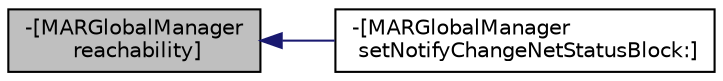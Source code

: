 digraph "-[MARGlobalManager reachability]"
{
  edge [fontname="Helvetica",fontsize="10",labelfontname="Helvetica",labelfontsize="10"];
  node [fontname="Helvetica",fontsize="10",shape=record];
  rankdir="LR";
  Node47 [label="-[MARGlobalManager\l reachability]",height=0.2,width=0.4,color="black", fillcolor="grey75", style="filled", fontcolor="black"];
  Node47 -> Node48 [dir="back",color="midnightblue",fontsize="10",style="solid",fontname="Helvetica"];
  Node48 [label="-[MARGlobalManager\l setNotifyChangeNetStatusBlock:]",height=0.2,width=0.4,color="black", fillcolor="white", style="filled",URL="$interface_m_a_r_global_manager.html#ae290992d401c39b69942477f85b883e3"];
}
